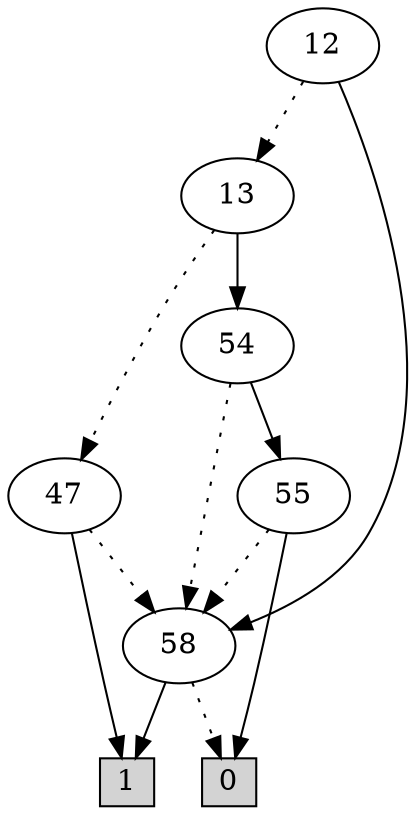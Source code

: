 digraph G {
0 [shape=box, label="0", style=filled, shape=box, height=0.3, width=0.3];
1 [shape=box, label="1", style=filled, shape=box, height=0.3, width=0.3];
980 [label="12"];
980 -> 979 [style=dotted];
980 -> 118 [style=filled];
979 [label="13"];
979 -> 978 [style=dotted];
979 -> 968 [style=filled];
978 [label="47"];
978 -> 118 [style=dotted];
978 -> 1 [style=filled];
118 [label="58"];
118 -> 0 [style=dotted];
118 -> 1 [style=filled];
968 [label="54"];
968 -> 118 [style=dotted];
968 -> 967 [style=filled];
967 [label="55"];
967 -> 118 [style=dotted];
967 -> 0 [style=filled];
}
